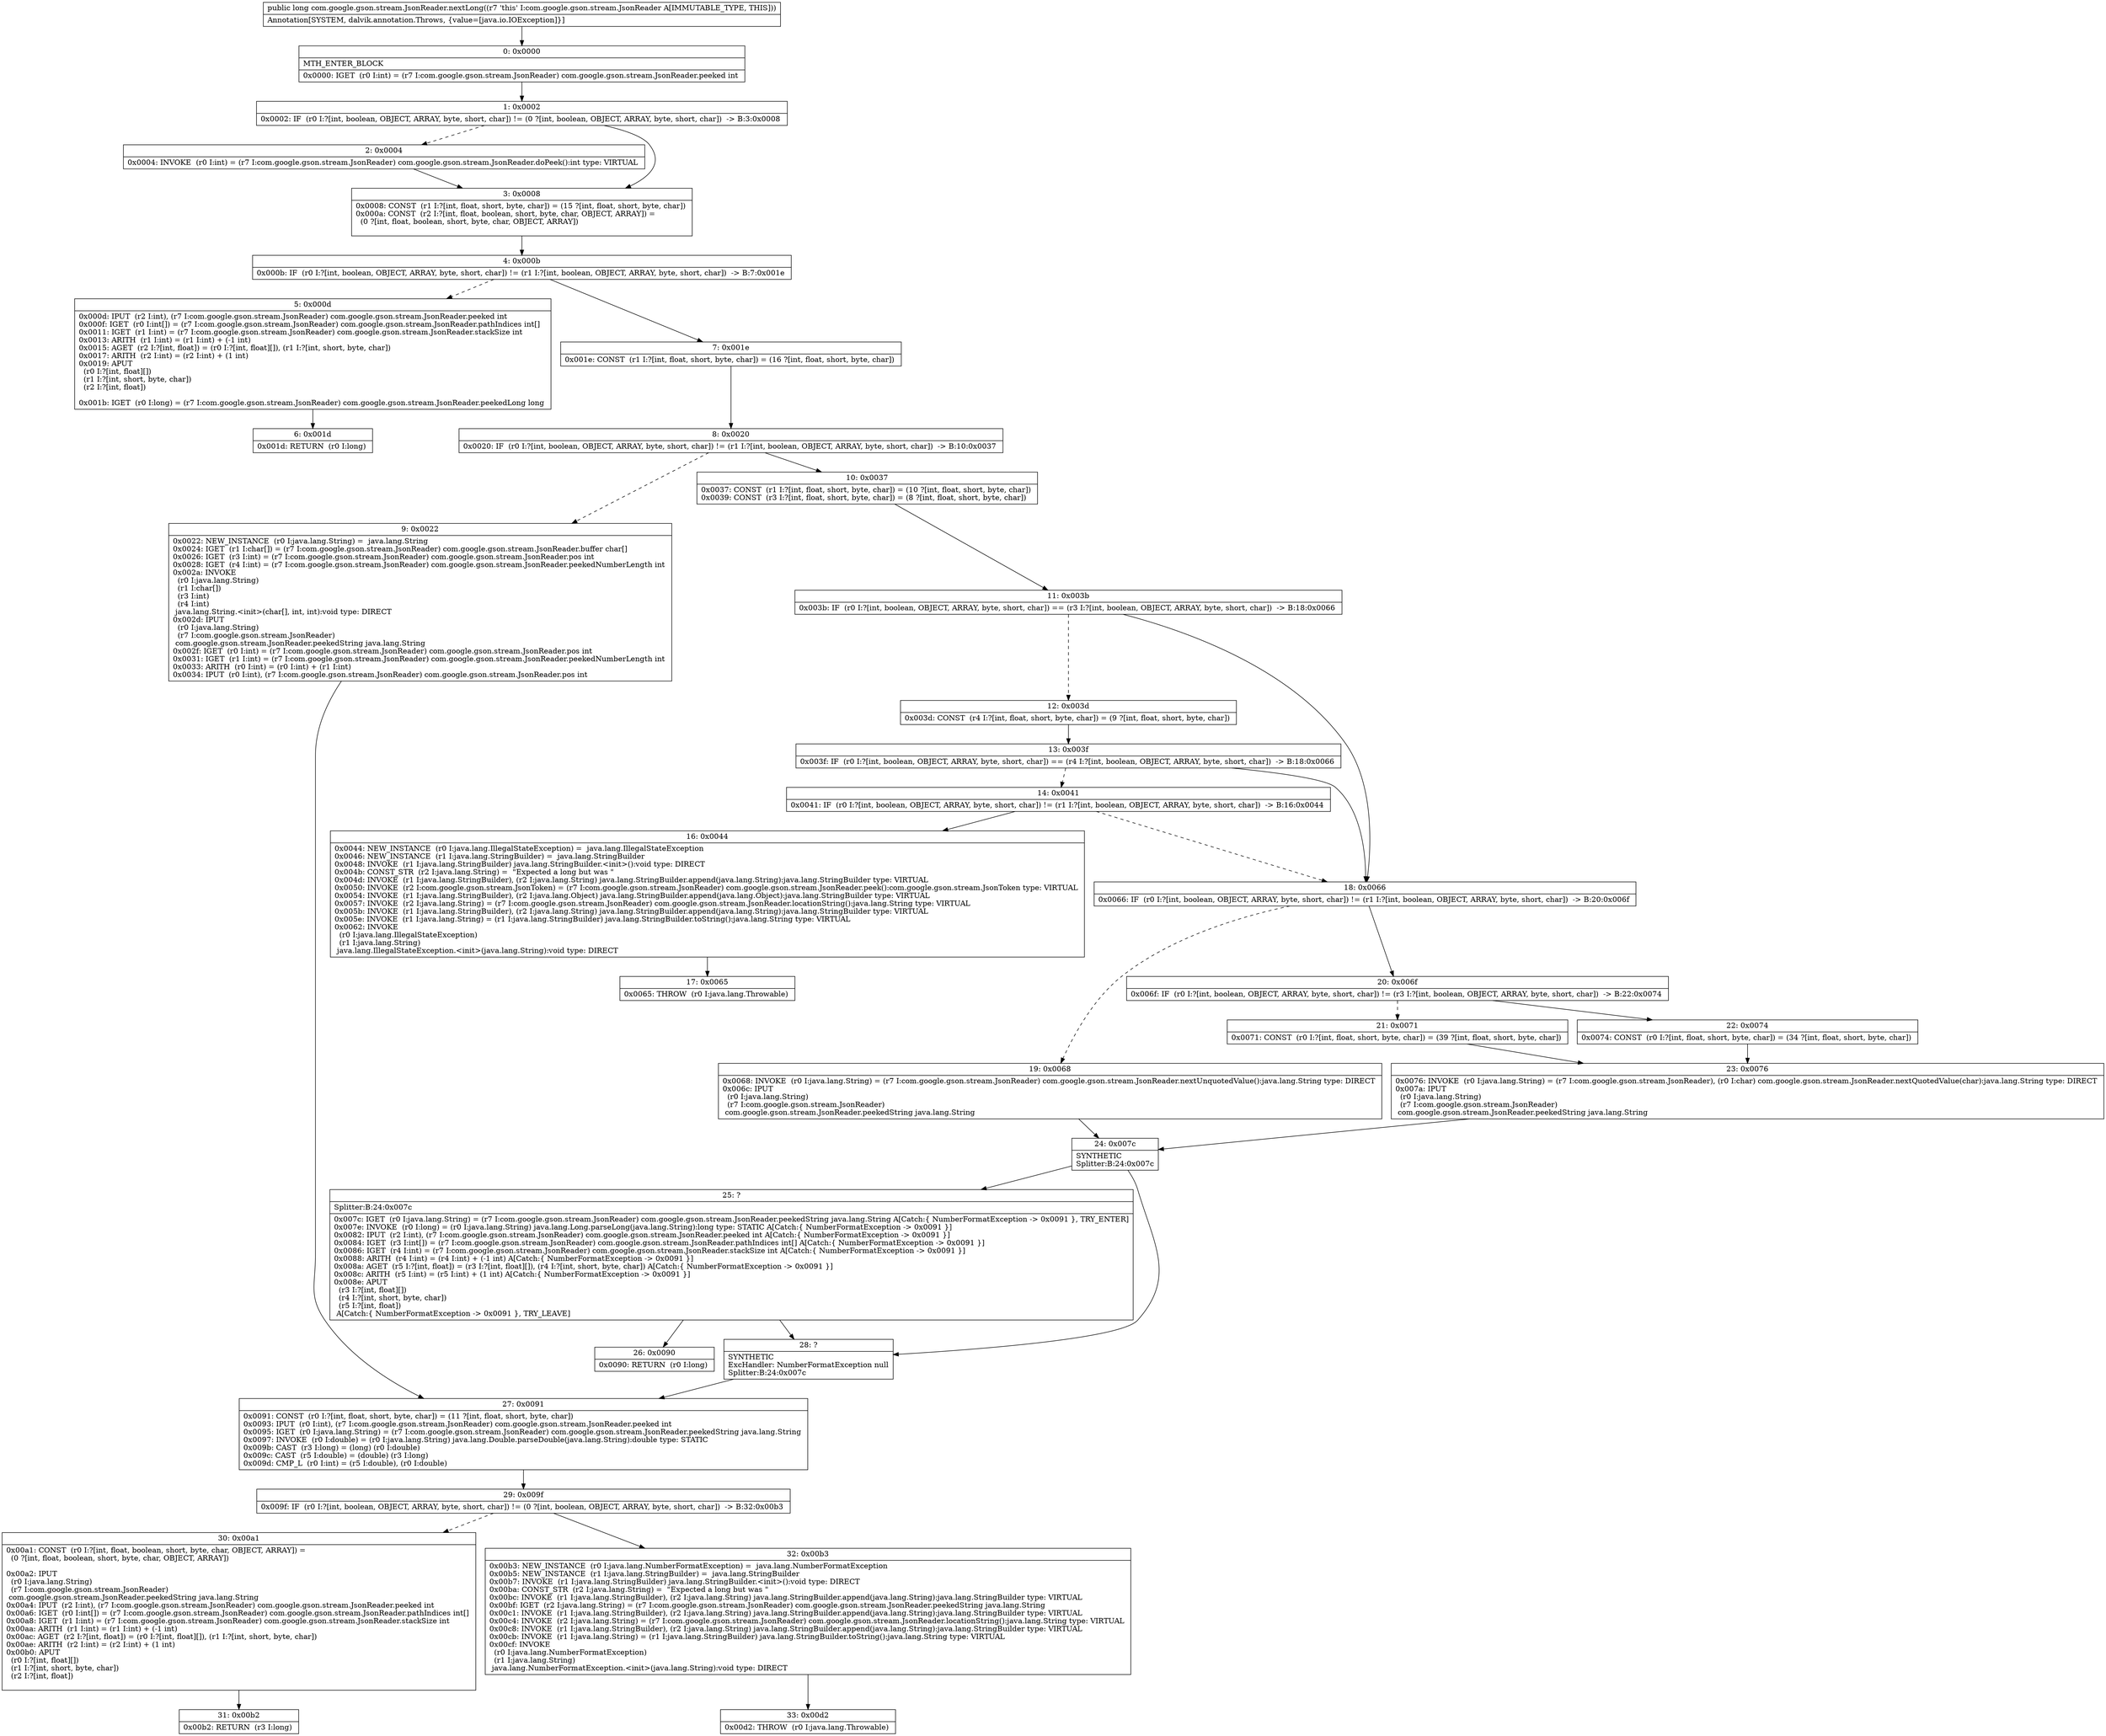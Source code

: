 digraph "CFG forcom.google.gson.stream.JsonReader.nextLong()J" {
Node_0 [shape=record,label="{0\:\ 0x0000|MTH_ENTER_BLOCK\l|0x0000: IGET  (r0 I:int) = (r7 I:com.google.gson.stream.JsonReader) com.google.gson.stream.JsonReader.peeked int \l}"];
Node_1 [shape=record,label="{1\:\ 0x0002|0x0002: IF  (r0 I:?[int, boolean, OBJECT, ARRAY, byte, short, char]) != (0 ?[int, boolean, OBJECT, ARRAY, byte, short, char])  \-\> B:3:0x0008 \l}"];
Node_2 [shape=record,label="{2\:\ 0x0004|0x0004: INVOKE  (r0 I:int) = (r7 I:com.google.gson.stream.JsonReader) com.google.gson.stream.JsonReader.doPeek():int type: VIRTUAL \l}"];
Node_3 [shape=record,label="{3\:\ 0x0008|0x0008: CONST  (r1 I:?[int, float, short, byte, char]) = (15 ?[int, float, short, byte, char]) \l0x000a: CONST  (r2 I:?[int, float, boolean, short, byte, char, OBJECT, ARRAY]) = \l  (0 ?[int, float, boolean, short, byte, char, OBJECT, ARRAY])\l \l}"];
Node_4 [shape=record,label="{4\:\ 0x000b|0x000b: IF  (r0 I:?[int, boolean, OBJECT, ARRAY, byte, short, char]) != (r1 I:?[int, boolean, OBJECT, ARRAY, byte, short, char])  \-\> B:7:0x001e \l}"];
Node_5 [shape=record,label="{5\:\ 0x000d|0x000d: IPUT  (r2 I:int), (r7 I:com.google.gson.stream.JsonReader) com.google.gson.stream.JsonReader.peeked int \l0x000f: IGET  (r0 I:int[]) = (r7 I:com.google.gson.stream.JsonReader) com.google.gson.stream.JsonReader.pathIndices int[] \l0x0011: IGET  (r1 I:int) = (r7 I:com.google.gson.stream.JsonReader) com.google.gson.stream.JsonReader.stackSize int \l0x0013: ARITH  (r1 I:int) = (r1 I:int) + (\-1 int) \l0x0015: AGET  (r2 I:?[int, float]) = (r0 I:?[int, float][]), (r1 I:?[int, short, byte, char]) \l0x0017: ARITH  (r2 I:int) = (r2 I:int) + (1 int) \l0x0019: APUT  \l  (r0 I:?[int, float][])\l  (r1 I:?[int, short, byte, char])\l  (r2 I:?[int, float])\l \l0x001b: IGET  (r0 I:long) = (r7 I:com.google.gson.stream.JsonReader) com.google.gson.stream.JsonReader.peekedLong long \l}"];
Node_6 [shape=record,label="{6\:\ 0x001d|0x001d: RETURN  (r0 I:long) \l}"];
Node_7 [shape=record,label="{7\:\ 0x001e|0x001e: CONST  (r1 I:?[int, float, short, byte, char]) = (16 ?[int, float, short, byte, char]) \l}"];
Node_8 [shape=record,label="{8\:\ 0x0020|0x0020: IF  (r0 I:?[int, boolean, OBJECT, ARRAY, byte, short, char]) != (r1 I:?[int, boolean, OBJECT, ARRAY, byte, short, char])  \-\> B:10:0x0037 \l}"];
Node_9 [shape=record,label="{9\:\ 0x0022|0x0022: NEW_INSTANCE  (r0 I:java.lang.String) =  java.lang.String \l0x0024: IGET  (r1 I:char[]) = (r7 I:com.google.gson.stream.JsonReader) com.google.gson.stream.JsonReader.buffer char[] \l0x0026: IGET  (r3 I:int) = (r7 I:com.google.gson.stream.JsonReader) com.google.gson.stream.JsonReader.pos int \l0x0028: IGET  (r4 I:int) = (r7 I:com.google.gson.stream.JsonReader) com.google.gson.stream.JsonReader.peekedNumberLength int \l0x002a: INVOKE  \l  (r0 I:java.lang.String)\l  (r1 I:char[])\l  (r3 I:int)\l  (r4 I:int)\l java.lang.String.\<init\>(char[], int, int):void type: DIRECT \l0x002d: IPUT  \l  (r0 I:java.lang.String)\l  (r7 I:com.google.gson.stream.JsonReader)\l com.google.gson.stream.JsonReader.peekedString java.lang.String \l0x002f: IGET  (r0 I:int) = (r7 I:com.google.gson.stream.JsonReader) com.google.gson.stream.JsonReader.pos int \l0x0031: IGET  (r1 I:int) = (r7 I:com.google.gson.stream.JsonReader) com.google.gson.stream.JsonReader.peekedNumberLength int \l0x0033: ARITH  (r0 I:int) = (r0 I:int) + (r1 I:int) \l0x0034: IPUT  (r0 I:int), (r7 I:com.google.gson.stream.JsonReader) com.google.gson.stream.JsonReader.pos int \l}"];
Node_10 [shape=record,label="{10\:\ 0x0037|0x0037: CONST  (r1 I:?[int, float, short, byte, char]) = (10 ?[int, float, short, byte, char]) \l0x0039: CONST  (r3 I:?[int, float, short, byte, char]) = (8 ?[int, float, short, byte, char]) \l}"];
Node_11 [shape=record,label="{11\:\ 0x003b|0x003b: IF  (r0 I:?[int, boolean, OBJECT, ARRAY, byte, short, char]) == (r3 I:?[int, boolean, OBJECT, ARRAY, byte, short, char])  \-\> B:18:0x0066 \l}"];
Node_12 [shape=record,label="{12\:\ 0x003d|0x003d: CONST  (r4 I:?[int, float, short, byte, char]) = (9 ?[int, float, short, byte, char]) \l}"];
Node_13 [shape=record,label="{13\:\ 0x003f|0x003f: IF  (r0 I:?[int, boolean, OBJECT, ARRAY, byte, short, char]) == (r4 I:?[int, boolean, OBJECT, ARRAY, byte, short, char])  \-\> B:18:0x0066 \l}"];
Node_14 [shape=record,label="{14\:\ 0x0041|0x0041: IF  (r0 I:?[int, boolean, OBJECT, ARRAY, byte, short, char]) != (r1 I:?[int, boolean, OBJECT, ARRAY, byte, short, char])  \-\> B:16:0x0044 \l}"];
Node_16 [shape=record,label="{16\:\ 0x0044|0x0044: NEW_INSTANCE  (r0 I:java.lang.IllegalStateException) =  java.lang.IllegalStateException \l0x0046: NEW_INSTANCE  (r1 I:java.lang.StringBuilder) =  java.lang.StringBuilder \l0x0048: INVOKE  (r1 I:java.lang.StringBuilder) java.lang.StringBuilder.\<init\>():void type: DIRECT \l0x004b: CONST_STR  (r2 I:java.lang.String) =  \"Expected a long but was \" \l0x004d: INVOKE  (r1 I:java.lang.StringBuilder), (r2 I:java.lang.String) java.lang.StringBuilder.append(java.lang.String):java.lang.StringBuilder type: VIRTUAL \l0x0050: INVOKE  (r2 I:com.google.gson.stream.JsonToken) = (r7 I:com.google.gson.stream.JsonReader) com.google.gson.stream.JsonReader.peek():com.google.gson.stream.JsonToken type: VIRTUAL \l0x0054: INVOKE  (r1 I:java.lang.StringBuilder), (r2 I:java.lang.Object) java.lang.StringBuilder.append(java.lang.Object):java.lang.StringBuilder type: VIRTUAL \l0x0057: INVOKE  (r2 I:java.lang.String) = (r7 I:com.google.gson.stream.JsonReader) com.google.gson.stream.JsonReader.locationString():java.lang.String type: VIRTUAL \l0x005b: INVOKE  (r1 I:java.lang.StringBuilder), (r2 I:java.lang.String) java.lang.StringBuilder.append(java.lang.String):java.lang.StringBuilder type: VIRTUAL \l0x005e: INVOKE  (r1 I:java.lang.String) = (r1 I:java.lang.StringBuilder) java.lang.StringBuilder.toString():java.lang.String type: VIRTUAL \l0x0062: INVOKE  \l  (r0 I:java.lang.IllegalStateException)\l  (r1 I:java.lang.String)\l java.lang.IllegalStateException.\<init\>(java.lang.String):void type: DIRECT \l}"];
Node_17 [shape=record,label="{17\:\ 0x0065|0x0065: THROW  (r0 I:java.lang.Throwable) \l}"];
Node_18 [shape=record,label="{18\:\ 0x0066|0x0066: IF  (r0 I:?[int, boolean, OBJECT, ARRAY, byte, short, char]) != (r1 I:?[int, boolean, OBJECT, ARRAY, byte, short, char])  \-\> B:20:0x006f \l}"];
Node_19 [shape=record,label="{19\:\ 0x0068|0x0068: INVOKE  (r0 I:java.lang.String) = (r7 I:com.google.gson.stream.JsonReader) com.google.gson.stream.JsonReader.nextUnquotedValue():java.lang.String type: DIRECT \l0x006c: IPUT  \l  (r0 I:java.lang.String)\l  (r7 I:com.google.gson.stream.JsonReader)\l com.google.gson.stream.JsonReader.peekedString java.lang.String \l}"];
Node_20 [shape=record,label="{20\:\ 0x006f|0x006f: IF  (r0 I:?[int, boolean, OBJECT, ARRAY, byte, short, char]) != (r3 I:?[int, boolean, OBJECT, ARRAY, byte, short, char])  \-\> B:22:0x0074 \l}"];
Node_21 [shape=record,label="{21\:\ 0x0071|0x0071: CONST  (r0 I:?[int, float, short, byte, char]) = (39 ?[int, float, short, byte, char]) \l}"];
Node_22 [shape=record,label="{22\:\ 0x0074|0x0074: CONST  (r0 I:?[int, float, short, byte, char]) = (34 ?[int, float, short, byte, char]) \l}"];
Node_23 [shape=record,label="{23\:\ 0x0076|0x0076: INVOKE  (r0 I:java.lang.String) = (r7 I:com.google.gson.stream.JsonReader), (r0 I:char) com.google.gson.stream.JsonReader.nextQuotedValue(char):java.lang.String type: DIRECT \l0x007a: IPUT  \l  (r0 I:java.lang.String)\l  (r7 I:com.google.gson.stream.JsonReader)\l com.google.gson.stream.JsonReader.peekedString java.lang.String \l}"];
Node_24 [shape=record,label="{24\:\ 0x007c|SYNTHETIC\lSplitter:B:24:0x007c\l}"];
Node_25 [shape=record,label="{25\:\ ?|Splitter:B:24:0x007c\l|0x007c: IGET  (r0 I:java.lang.String) = (r7 I:com.google.gson.stream.JsonReader) com.google.gson.stream.JsonReader.peekedString java.lang.String A[Catch:\{ NumberFormatException \-\> 0x0091 \}, TRY_ENTER]\l0x007e: INVOKE  (r0 I:long) = (r0 I:java.lang.String) java.lang.Long.parseLong(java.lang.String):long type: STATIC A[Catch:\{ NumberFormatException \-\> 0x0091 \}]\l0x0082: IPUT  (r2 I:int), (r7 I:com.google.gson.stream.JsonReader) com.google.gson.stream.JsonReader.peeked int A[Catch:\{ NumberFormatException \-\> 0x0091 \}]\l0x0084: IGET  (r3 I:int[]) = (r7 I:com.google.gson.stream.JsonReader) com.google.gson.stream.JsonReader.pathIndices int[] A[Catch:\{ NumberFormatException \-\> 0x0091 \}]\l0x0086: IGET  (r4 I:int) = (r7 I:com.google.gson.stream.JsonReader) com.google.gson.stream.JsonReader.stackSize int A[Catch:\{ NumberFormatException \-\> 0x0091 \}]\l0x0088: ARITH  (r4 I:int) = (r4 I:int) + (\-1 int) A[Catch:\{ NumberFormatException \-\> 0x0091 \}]\l0x008a: AGET  (r5 I:?[int, float]) = (r3 I:?[int, float][]), (r4 I:?[int, short, byte, char]) A[Catch:\{ NumberFormatException \-\> 0x0091 \}]\l0x008c: ARITH  (r5 I:int) = (r5 I:int) + (1 int) A[Catch:\{ NumberFormatException \-\> 0x0091 \}]\l0x008e: APUT  \l  (r3 I:?[int, float][])\l  (r4 I:?[int, short, byte, char])\l  (r5 I:?[int, float])\l A[Catch:\{ NumberFormatException \-\> 0x0091 \}, TRY_LEAVE]\l}"];
Node_26 [shape=record,label="{26\:\ 0x0090|0x0090: RETURN  (r0 I:long) \l}"];
Node_27 [shape=record,label="{27\:\ 0x0091|0x0091: CONST  (r0 I:?[int, float, short, byte, char]) = (11 ?[int, float, short, byte, char]) \l0x0093: IPUT  (r0 I:int), (r7 I:com.google.gson.stream.JsonReader) com.google.gson.stream.JsonReader.peeked int \l0x0095: IGET  (r0 I:java.lang.String) = (r7 I:com.google.gson.stream.JsonReader) com.google.gson.stream.JsonReader.peekedString java.lang.String \l0x0097: INVOKE  (r0 I:double) = (r0 I:java.lang.String) java.lang.Double.parseDouble(java.lang.String):double type: STATIC \l0x009b: CAST  (r3 I:long) = (long) (r0 I:double) \l0x009c: CAST  (r5 I:double) = (double) (r3 I:long) \l0x009d: CMP_L  (r0 I:int) = (r5 I:double), (r0 I:double) \l}"];
Node_28 [shape=record,label="{28\:\ ?|SYNTHETIC\lExcHandler: NumberFormatException null\lSplitter:B:24:0x007c\l}"];
Node_29 [shape=record,label="{29\:\ 0x009f|0x009f: IF  (r0 I:?[int, boolean, OBJECT, ARRAY, byte, short, char]) != (0 ?[int, boolean, OBJECT, ARRAY, byte, short, char])  \-\> B:32:0x00b3 \l}"];
Node_30 [shape=record,label="{30\:\ 0x00a1|0x00a1: CONST  (r0 I:?[int, float, boolean, short, byte, char, OBJECT, ARRAY]) = \l  (0 ?[int, float, boolean, short, byte, char, OBJECT, ARRAY])\l \l0x00a2: IPUT  \l  (r0 I:java.lang.String)\l  (r7 I:com.google.gson.stream.JsonReader)\l com.google.gson.stream.JsonReader.peekedString java.lang.String \l0x00a4: IPUT  (r2 I:int), (r7 I:com.google.gson.stream.JsonReader) com.google.gson.stream.JsonReader.peeked int \l0x00a6: IGET  (r0 I:int[]) = (r7 I:com.google.gson.stream.JsonReader) com.google.gson.stream.JsonReader.pathIndices int[] \l0x00a8: IGET  (r1 I:int) = (r7 I:com.google.gson.stream.JsonReader) com.google.gson.stream.JsonReader.stackSize int \l0x00aa: ARITH  (r1 I:int) = (r1 I:int) + (\-1 int) \l0x00ac: AGET  (r2 I:?[int, float]) = (r0 I:?[int, float][]), (r1 I:?[int, short, byte, char]) \l0x00ae: ARITH  (r2 I:int) = (r2 I:int) + (1 int) \l0x00b0: APUT  \l  (r0 I:?[int, float][])\l  (r1 I:?[int, short, byte, char])\l  (r2 I:?[int, float])\l \l}"];
Node_31 [shape=record,label="{31\:\ 0x00b2|0x00b2: RETURN  (r3 I:long) \l}"];
Node_32 [shape=record,label="{32\:\ 0x00b3|0x00b3: NEW_INSTANCE  (r0 I:java.lang.NumberFormatException) =  java.lang.NumberFormatException \l0x00b5: NEW_INSTANCE  (r1 I:java.lang.StringBuilder) =  java.lang.StringBuilder \l0x00b7: INVOKE  (r1 I:java.lang.StringBuilder) java.lang.StringBuilder.\<init\>():void type: DIRECT \l0x00ba: CONST_STR  (r2 I:java.lang.String) =  \"Expected a long but was \" \l0x00bc: INVOKE  (r1 I:java.lang.StringBuilder), (r2 I:java.lang.String) java.lang.StringBuilder.append(java.lang.String):java.lang.StringBuilder type: VIRTUAL \l0x00bf: IGET  (r2 I:java.lang.String) = (r7 I:com.google.gson.stream.JsonReader) com.google.gson.stream.JsonReader.peekedString java.lang.String \l0x00c1: INVOKE  (r1 I:java.lang.StringBuilder), (r2 I:java.lang.String) java.lang.StringBuilder.append(java.lang.String):java.lang.StringBuilder type: VIRTUAL \l0x00c4: INVOKE  (r2 I:java.lang.String) = (r7 I:com.google.gson.stream.JsonReader) com.google.gson.stream.JsonReader.locationString():java.lang.String type: VIRTUAL \l0x00c8: INVOKE  (r1 I:java.lang.StringBuilder), (r2 I:java.lang.String) java.lang.StringBuilder.append(java.lang.String):java.lang.StringBuilder type: VIRTUAL \l0x00cb: INVOKE  (r1 I:java.lang.String) = (r1 I:java.lang.StringBuilder) java.lang.StringBuilder.toString():java.lang.String type: VIRTUAL \l0x00cf: INVOKE  \l  (r0 I:java.lang.NumberFormatException)\l  (r1 I:java.lang.String)\l java.lang.NumberFormatException.\<init\>(java.lang.String):void type: DIRECT \l}"];
Node_33 [shape=record,label="{33\:\ 0x00d2|0x00d2: THROW  (r0 I:java.lang.Throwable) \l}"];
MethodNode[shape=record,label="{public long com.google.gson.stream.JsonReader.nextLong((r7 'this' I:com.google.gson.stream.JsonReader A[IMMUTABLE_TYPE, THIS]))  | Annotation[SYSTEM, dalvik.annotation.Throws, \{value=[java.io.IOException]\}]\l}"];
MethodNode -> Node_0;
Node_0 -> Node_1;
Node_1 -> Node_2[style=dashed];
Node_1 -> Node_3;
Node_2 -> Node_3;
Node_3 -> Node_4;
Node_4 -> Node_5[style=dashed];
Node_4 -> Node_7;
Node_5 -> Node_6;
Node_7 -> Node_8;
Node_8 -> Node_9[style=dashed];
Node_8 -> Node_10;
Node_9 -> Node_27;
Node_10 -> Node_11;
Node_11 -> Node_12[style=dashed];
Node_11 -> Node_18;
Node_12 -> Node_13;
Node_13 -> Node_14[style=dashed];
Node_13 -> Node_18;
Node_14 -> Node_16;
Node_14 -> Node_18[style=dashed];
Node_16 -> Node_17;
Node_18 -> Node_19[style=dashed];
Node_18 -> Node_20;
Node_19 -> Node_24;
Node_20 -> Node_21[style=dashed];
Node_20 -> Node_22;
Node_21 -> Node_23;
Node_22 -> Node_23;
Node_23 -> Node_24;
Node_24 -> Node_25;
Node_24 -> Node_28;
Node_25 -> Node_26;
Node_25 -> Node_28;
Node_27 -> Node_29;
Node_28 -> Node_27;
Node_29 -> Node_30[style=dashed];
Node_29 -> Node_32;
Node_30 -> Node_31;
Node_32 -> Node_33;
}

